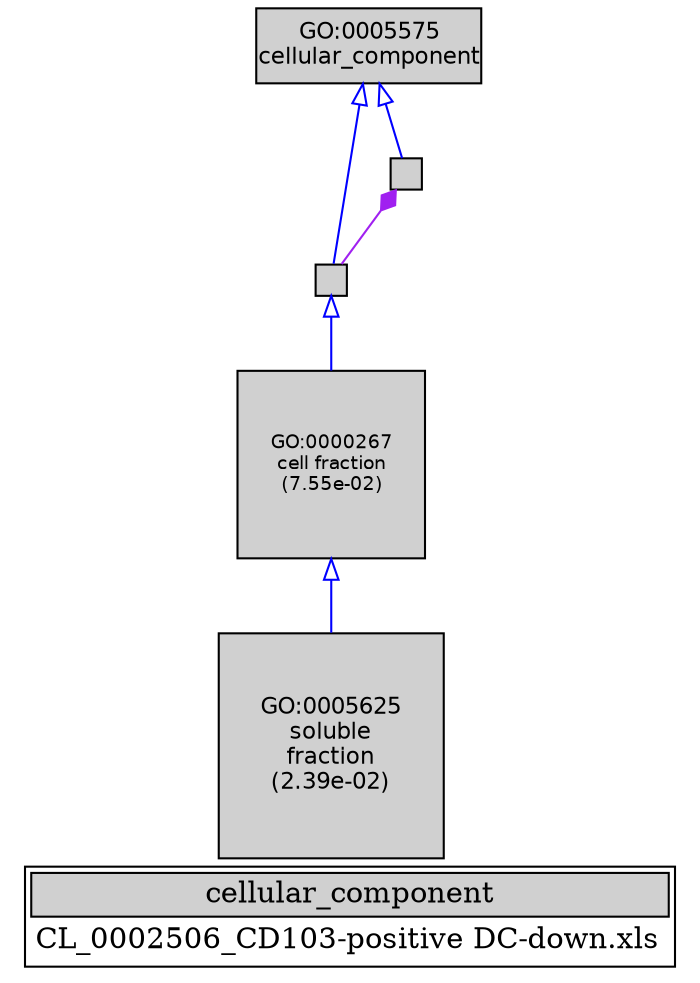 digraph "cellular_component" {
graph [ bgcolor = "#FFFFFF", label = <<TABLE COLOR="black" BGCOLOR="white"><TR><TD COLSPAN="2" BGCOLOR="#D0D0D0"><FONT COLOR="black">cellular_component</FONT></TD></TR><TR><TD BORDER="0">CL_0002506_CD103-positive DC-down.xls</TD></TR></TABLE>> ];
node [ fontname = "Helvetica" ];

subgraph "nodes" {

node [ style = "filled", fixedsize = "true", width = 1, shape = "box", fontsize = 9, fillcolor = "#D0D0D0", fontcolor = "black", color = "black" ];

"GO:0005625" [ URL = "#GO:0005625", label = <<TABLE BORDER="0"><TR><TD>GO:0005625<BR/>soluble<BR/>fraction<BR/>(2.39e-02)</TD></TR></TABLE>>, width = 1.5, shape = "box", fontsize = 10.8, height = 1.5 ];
"GO:0000267" [ URL = "#GO:0000267", label = <<TABLE BORDER="0"><TR><TD>GO:0000267<BR/>cell fraction<BR/>(7.55e-02)</TD></TR></TABLE>>, width = 1.24879604963, shape = "box", fontsize = 8.99133155735, height = 1.24879604963 ];
"GO:0005575" [ URL = "#GO:0005575", label = <<TABLE BORDER="0"><TR><TD>GO:0005575<BR/>cellular_component</TD></TR></TABLE>>, width = 1.5, shape = "box", fontsize = 10.8 ];
"GO:0044464" [ URL = "#GO:0044464", label = "", width = 0.213367820273, shape = "box", height = 0.213367820273 ];
"GO:0005623" [ URL = "#GO:0005623", label = "", width = 0.213367820273, shape = "box", height = 0.213367820273 ];
}
subgraph "edges" {


edge [ dir = "back", weight = 1 ];
subgraph "regulates" {


edge [ color = "cyan", arrowtail = "none" ];
subgraph "positive" {


edge [ color = "green", arrowtail = "vee" ];
}
subgraph "negative" {


edge [ color = "red", arrowtail = "tee" ];
}
}
subgraph "part_of" {


edge [ color = "purple", arrowtail = "diamond", weight = 2.5 ];
"GO:0005623" -> "GO:0044464";
}
subgraph "is_a" {


edge [ color = "blue", arrowtail = "empty", weight = 5.0 ];
"GO:0005575" -> "GO:0044464";
"GO:0000267" -> "GO:0005625";
"GO:0044464" -> "GO:0000267";
"GO:0005575" -> "GO:0005623";
}
}
}
